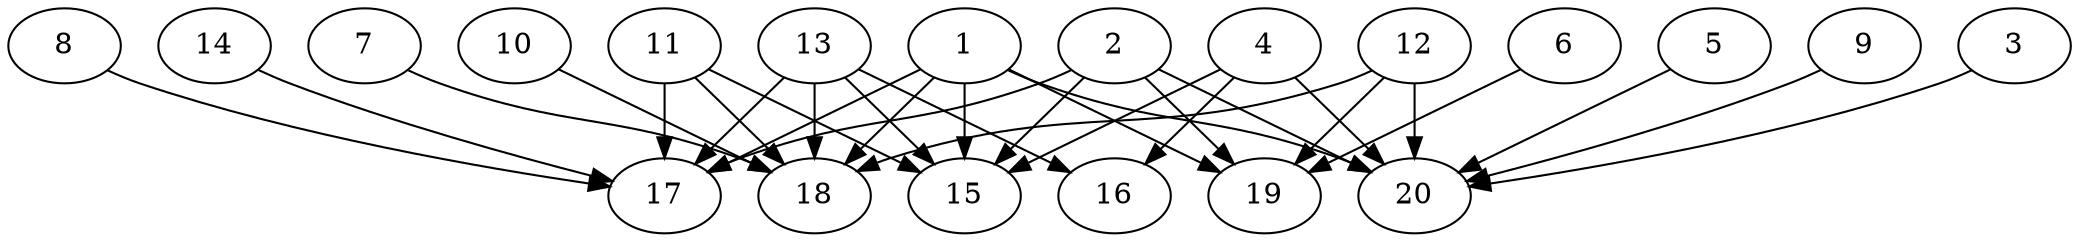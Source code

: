 // DAG automatically generated by daggen at Wed Jul 24 21:21:55 2019
// ./daggen --dot -n 20 --ccr 0.3 --fat 0.8 --regular 0.5 --density 0.6 --mindata 5242880 --maxdata 52428800 
digraph G {
  1 [size="119476907", alpha="0.06", expect_size="35843072"] 
  1 -> 15 [size ="35843072"]
  1 -> 17 [size ="35843072"]
  1 -> 18 [size ="35843072"]
  1 -> 19 [size ="35843072"]
  1 -> 20 [size ="35843072"]
  2 [size="69072213", alpha="0.09", expect_size="20721664"] 
  2 -> 15 [size ="20721664"]
  2 -> 17 [size ="20721664"]
  2 -> 19 [size ="20721664"]
  2 -> 20 [size ="20721664"]
  3 [size="158614187", alpha="0.00", expect_size="47584256"] 
  3 -> 20 [size ="47584256"]
  4 [size="32733867", alpha="0.12", expect_size="9820160"] 
  4 -> 15 [size ="9820160"]
  4 -> 16 [size ="9820160"]
  4 -> 20 [size ="9820160"]
  5 [size="49571840", alpha="0.10", expect_size="14871552"] 
  5 -> 20 [size ="14871552"]
  6 [size="53998933", alpha="0.10", expect_size="16199680"] 
  6 -> 19 [size ="16199680"]
  7 [size="28972373", alpha="0.05", expect_size="8691712"] 
  7 -> 18 [size ="8691712"]
  8 [size="22002347", alpha="0.16", expect_size="6600704"] 
  8 -> 17 [size ="6600704"]
  9 [size="166126933", alpha="0.03", expect_size="49838080"] 
  9 -> 20 [size ="49838080"]
  10 [size="30764373", alpha="0.02", expect_size="9229312"] 
  10 -> 18 [size ="9229312"]
  11 [size="114885973", alpha="0.14", expect_size="34465792"] 
  11 -> 15 [size ="34465792"]
  11 -> 17 [size ="34465792"]
  11 -> 18 [size ="34465792"]
  12 [size="158737067", alpha="0.06", expect_size="47621120"] 
  12 -> 18 [size ="47621120"]
  12 -> 19 [size ="47621120"]
  12 -> 20 [size ="47621120"]
  13 [size="71512747", alpha="0.16", expect_size="21453824"] 
  13 -> 15 [size ="21453824"]
  13 -> 16 [size ="21453824"]
  13 -> 17 [size ="21453824"]
  13 -> 18 [size ="21453824"]
  14 [size="75366400", alpha="0.19", expect_size="22609920"] 
  14 -> 17 [size ="22609920"]
  15 [size="173291520", alpha="0.16", expect_size="51987456"] 
  16 [size="97146880", alpha="0.14", expect_size="29144064"] 
  17 [size="174103893", alpha="0.07", expect_size="52231168"] 
  18 [size="59153067", alpha="0.11", expect_size="17745920"] 
  19 [size="30351360", alpha="0.09", expect_size="9105408"] 
  20 [size="51449173", alpha="0.17", expect_size="15434752"] 
}
